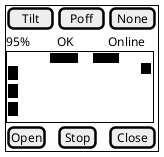 @startsalt blinds-view
{+
    [ Tilt] |[ Poff] | [ None] 
      95% |  OK  |  Online     
    {+
        <<blindsselector
        .................................................................................................................................................
        ...........................................XXXXXXXXXXXXXXXXXXXXXXXXXXXX...............XXXXXXXXXXXXXXXXXXXXXXXXXX.................................
        ...........................................XXXXXXXXXXXXXXXXXXXXXXXXXXXX...............XXXXXXXXXXXXXXXXXXXXXXXXXX.................................
        ...........................................XXXXXXXXXXXXXXXXXXXXXXXXXXXX...............XXXXXXXXXXXXXXXXXXXXXXXXXX.................................
        ...........................................XXXXXXXXXXXXXXXXXXXXXXXXXXXX...............XXXXXXXXXXXXXXXXXXXXXXXXXX.................................
        ...........................................XXXXXXXXXXXXXXXXXXXXXXXXXXXX...............XXXXXXXXXXXXXXXXXXXXXXXXXX.................................
        ...........................................XXXXXXXXXXXXXXXXXXXXXXXXXXXX...............XXXXXXXXXXXXXXXXXXXXXXXXXX.................................
        ...........................................XXXXXXXXXXXXXXXXXXXXXXXXXXXX...............XXXXXXXXXXXXXXXXXXXXXXXXXX.................................
        ...........................................XXXXXXXXXXXXXXXXXXXXXXXXXXXX...............XXXXXXXXXXXXXXXXXXXXXXXXXX.................................
        ...........................................XXXXXXXXXXXXXXXXXXXXXXXXXXXX...............XXXXXXXXXXXXXXXXXXXXXXXXXX.................................
        ...........................................XXXXXXXXXXXXXXXXXXXXXXXXXXXX...............XXXXXXXXXXXXXXXXXXXXXXXXXX.................................
        ......................................................................................................................................XXXXXXXXXX.
        ......................................................................................................................................XXXXXXXXXX.
        ......................................................................................................................................XXXXXXXXXX.
        .XXXXXXXXXX...........................................................................................................................XXXXXXXXXX.
        .XXXXXXXXXX...........................................................................................................................XXXXXXXXXX.
        .XXXXXXXXXX...........................................................................................................................XXXXXXXXXX.
        .XXXXXXXXXX...........................................................................................................................XXXXXXXXXX.
        .XXXXXXXXXX...........................................................................................................................XXXXXXXXXX.
        .XXXXXXXXXX...........................................................................................................................XXXXXXXXXX.
        .XXXXXXXXXX...........................................................................................................................XXXXXXXXXX.
        .XXXXXXXXXX...........................................................................................................................XXXXXXXXXX.
        .XXXXXXXXXX......................................................................................................................................
        .XXXXXXXXXX......................................................................................................................................
        .XXXXXXXXXX......................................................................................................................................
        .XXXXXXXXXX......................................................................................................................................
        .XXXXXXXXXX......................................................................................................................................
        .XXXXXXXXXX......................................................................................................................................
        .................................................................................................................................................
        .................................................................................................................................................
        .................................................................................................................................................
        .................................................................................................................................................
        .XXXXXXXXXX......................................................................................................................................
        .XXXXXXXXXX......................................................................................................................................
        .XXXXXXXXXX......................................................................................................................................
        .XXXXXXXXXX......................................................................................................................................
        .XXXXXXXXXX......................................................................................................................................
        .XXXXXXXXXX......................................................................................................................................
        .XXXXXXXXXX......................................................................................................................................
        .XXXXXXXXXX......................................................................................................................................
        .XXXXXXXXXX......................................................................................................................................
        .XXXXXXXXXX......................................................................................................................................
        .XXXXXXXXXX......................................................................................................................................
        .XXXXXXXXXX......................................................................................................................................
        .XXXXXXXXXX......................................................................................................................................
        .XXXXXXXXXX......................................................................................................................................
        .................................................................................................................................................
        .................................................................................................................................................
        .................................................................................................................................................
        .................................................................................................................................................
        .XXXXXXXXXX......................................................................................................................................
        .XXXXXXXXXX......................................................................................................................................
        .XXXXXXXXXX......................................................................................................................................
        .XXXXXXXXXX......................................................................................................................................
        .XXXXXXXXXX......................................................................................................................................
        .XXXXXXXXXX......................................................................................................................................
        .XXXXXXXXXX......................................................................................................................................
        .XXXXXXXXXX......................................................................................................................................
        .XXXXXXXXXX......................................................................................................................................
        .XXXXXXXXXX......................................................................................................................................
        .XXXXXXXXXX......................................................................................................................................
        .XXXXXXXXXX......................................................................................................................................
        .XXXXXXXXXX......................................................................................................................................
        .XXXXXXXXXX......................................................................................................................................
        .................................................................................................................................................
        .................................................................................................................................................
        .................................................................................................................................................
        .................................................................................................................................................
        .................................................................................................................................................
        >>
    } | * | *

    [Open] | [Stop] | [Close]
}
@endsalt